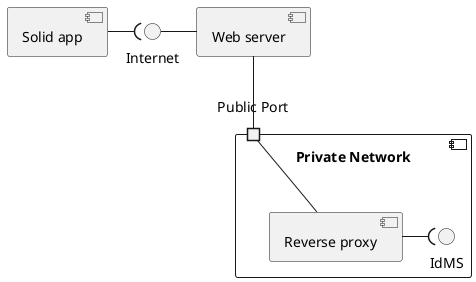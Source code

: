 @startuml
component "Solid app" as client
interface "Internet" as internet
component "Private Network" {
    port "Public Port" as port
    component "Reverse proxy" as proxy
    interface "IdMS" as idms
}
component "Web server" as server

client -right-( internet
internet -right- server
server -- port
port -- proxy
proxy -right-( idms 
@enduml